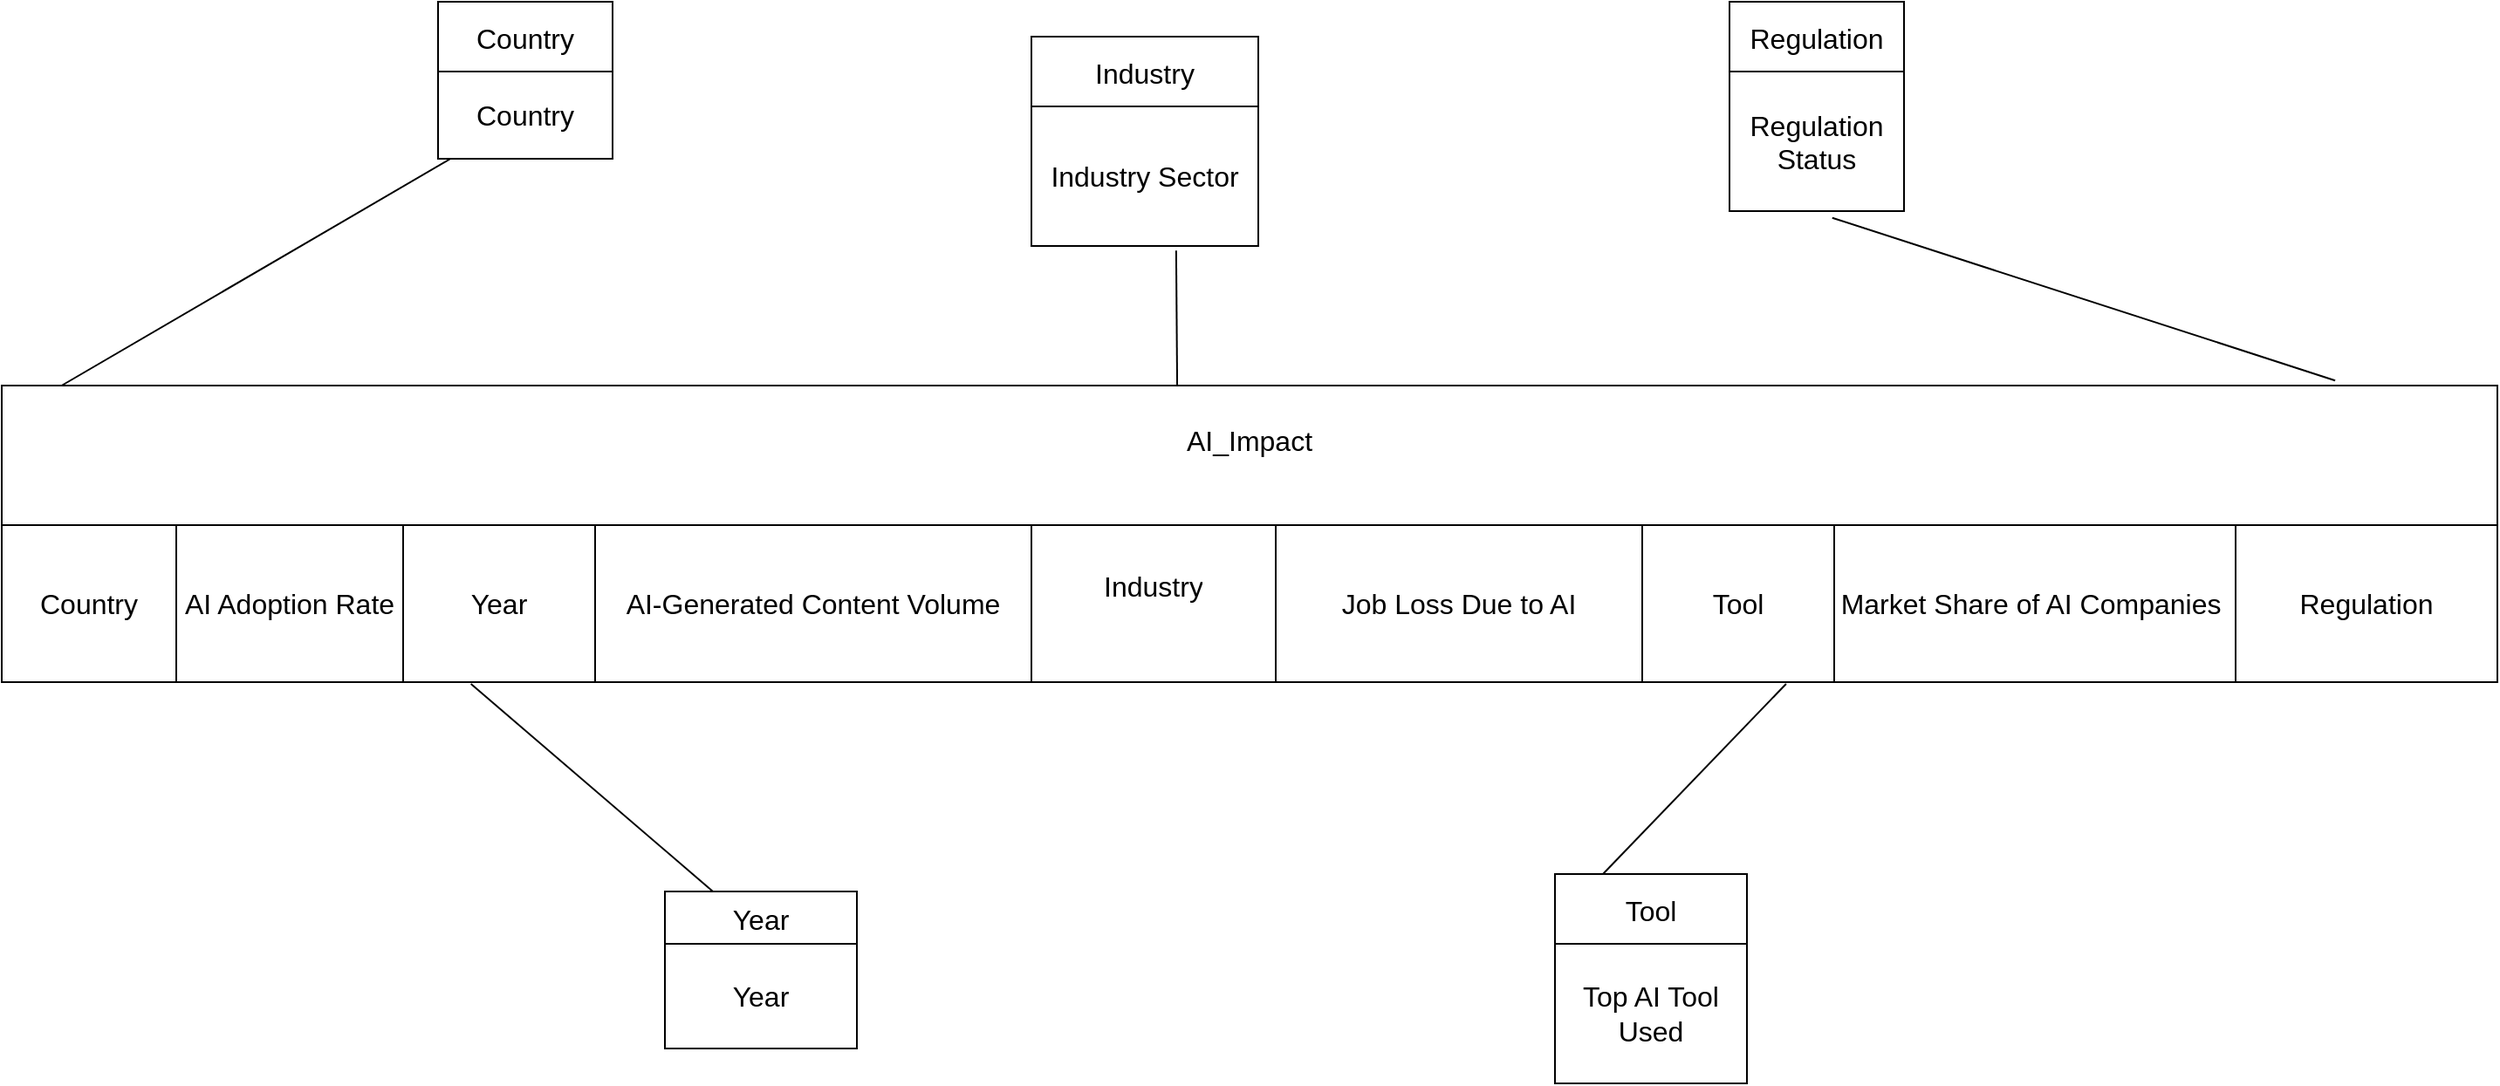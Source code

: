 <mxfile version="24.8.0">
  <diagram name="Page-1" id="jfIS7xqueMN_NH-ixsL_">
    <mxGraphModel dx="1956" dy="964" grid="1" gridSize="10" guides="1" tooltips="1" connect="1" arrows="1" fold="1" page="1" pageScale="1" pageWidth="1700" pageHeight="1100" math="0" shadow="0">
      <root>
        <mxCell id="0" />
        <mxCell id="1" parent="0" />
        <mxCell id="6g4QMgIBRPuiD7ScBvU_-1" value="&#xa;AI_Impact&#xa;&#xa;" style="shape=table;startSize=80;container=1;collapsible=0;childLayout=tableLayout;strokeColor=default;fontSize=16;" vertex="1" parent="1">
          <mxGeometry x="120" y="380" width="1430" height="170.0" as="geometry" />
        </mxCell>
        <mxCell id="6g4QMgIBRPuiD7ScBvU_-2" value="" style="shape=tableRow;horizontal=0;startSize=0;swimlaneHead=0;swimlaneBody=0;strokeColor=inherit;top=0;left=0;bottom=0;right=0;collapsible=0;dropTarget=0;fillColor=none;points=[[0,0.5],[1,0.5]];portConstraint=eastwest;fontSize=16;" vertex="1" parent="6g4QMgIBRPuiD7ScBvU_-1">
          <mxGeometry y="80" width="1430" height="90" as="geometry" />
        </mxCell>
        <mxCell id="6g4QMgIBRPuiD7ScBvU_-76" value="Country" style="shape=partialRectangle;html=1;whiteSpace=wrap;connectable=0;strokeColor=inherit;overflow=hidden;fillColor=none;top=0;left=0;bottom=0;right=0;pointerEvents=1;fontSize=16;" vertex="1" parent="6g4QMgIBRPuiD7ScBvU_-2">
          <mxGeometry width="100" height="90" as="geometry">
            <mxRectangle width="100" height="90" as="alternateBounds" />
          </mxGeometry>
        </mxCell>
        <mxCell id="6g4QMgIBRPuiD7ScBvU_-18" value="AI Adoption Rate" style="shape=partialRectangle;html=1;whiteSpace=wrap;connectable=0;strokeColor=inherit;overflow=hidden;fillColor=none;top=0;left=0;bottom=0;right=0;pointerEvents=1;fontSize=16;" vertex="1" parent="6g4QMgIBRPuiD7ScBvU_-2">
          <mxGeometry x="100" width="130" height="90" as="geometry">
            <mxRectangle width="130" height="90" as="alternateBounds" />
          </mxGeometry>
        </mxCell>
        <mxCell id="6g4QMgIBRPuiD7ScBvU_-80" value="Year" style="shape=partialRectangle;html=1;whiteSpace=wrap;connectable=0;strokeColor=inherit;overflow=hidden;fillColor=none;top=0;left=0;bottom=0;right=0;pointerEvents=1;fontSize=16;" vertex="1" parent="6g4QMgIBRPuiD7ScBvU_-2">
          <mxGeometry x="230" width="110" height="90" as="geometry">
            <mxRectangle width="110" height="90" as="alternateBounds" />
          </mxGeometry>
        </mxCell>
        <mxCell id="6g4QMgIBRPuiD7ScBvU_-4" value="AI-Generated Content Volume" style="shape=partialRectangle;html=1;whiteSpace=wrap;connectable=0;strokeColor=inherit;overflow=hidden;fillColor=none;top=0;left=0;bottom=0;right=0;pointerEvents=1;fontSize=16;" vertex="1" parent="6g4QMgIBRPuiD7ScBvU_-2">
          <mxGeometry x="340" width="250" height="90" as="geometry">
            <mxRectangle width="250" height="90" as="alternateBounds" />
          </mxGeometry>
        </mxCell>
        <mxCell id="6g4QMgIBRPuiD7ScBvU_-81" value="&#xa;Industry&#xa;&#xa;" style="shape=partialRectangle;html=1;whiteSpace=wrap;connectable=0;strokeColor=inherit;overflow=hidden;fillColor=none;top=0;left=0;bottom=0;right=0;pointerEvents=1;fontSize=16;" vertex="1" parent="6g4QMgIBRPuiD7ScBvU_-2">
          <mxGeometry x="590" width="140" height="90" as="geometry">
            <mxRectangle width="140" height="90" as="alternateBounds" />
          </mxGeometry>
        </mxCell>
        <mxCell id="6g4QMgIBRPuiD7ScBvU_-30" value="Job Loss Due to AI" style="shape=partialRectangle;html=1;whiteSpace=wrap;connectable=0;strokeColor=inherit;overflow=hidden;fillColor=none;top=0;left=0;bottom=0;right=0;pointerEvents=1;fontSize=16;" vertex="1" parent="6g4QMgIBRPuiD7ScBvU_-2">
          <mxGeometry x="730" width="210" height="90" as="geometry">
            <mxRectangle width="210" height="90" as="alternateBounds" />
          </mxGeometry>
        </mxCell>
        <mxCell id="6g4QMgIBRPuiD7ScBvU_-83" value="Tool" style="shape=partialRectangle;html=1;whiteSpace=wrap;connectable=0;strokeColor=inherit;overflow=hidden;fillColor=none;top=0;left=0;bottom=0;right=0;pointerEvents=1;fontSize=16;" vertex="1" parent="6g4QMgIBRPuiD7ScBvU_-2">
          <mxGeometry x="940" width="110" height="90" as="geometry">
            <mxRectangle width="110" height="90" as="alternateBounds" />
          </mxGeometry>
        </mxCell>
        <mxCell id="6g4QMgIBRPuiD7ScBvU_-27" value="&lt;div style=&quot;&quot;&gt;Market Share of AI Companies&amp;nbsp;&lt;/div&gt;" style="shape=partialRectangle;html=1;whiteSpace=wrap;connectable=0;strokeColor=inherit;overflow=hidden;fillColor=none;top=0;left=0;bottom=0;right=0;pointerEvents=1;fontSize=16;align=center;" vertex="1" parent="6g4QMgIBRPuiD7ScBvU_-2">
          <mxGeometry x="1050" width="230" height="90" as="geometry">
            <mxRectangle width="230" height="90" as="alternateBounds" />
          </mxGeometry>
        </mxCell>
        <mxCell id="6g4QMgIBRPuiD7ScBvU_-24" value="Regulation" style="shape=partialRectangle;html=1;whiteSpace=wrap;connectable=0;strokeColor=inherit;overflow=hidden;fillColor=none;top=0;left=0;bottom=0;right=0;pointerEvents=1;fontSize=16;" vertex="1" parent="6g4QMgIBRPuiD7ScBvU_-2">
          <mxGeometry x="1280" width="150" height="90" as="geometry">
            <mxRectangle width="150" height="90" as="alternateBounds" />
          </mxGeometry>
        </mxCell>
        <mxCell id="6g4QMgIBRPuiD7ScBvU_-60" value="Regulation" style="shape=table;startSize=40;container=1;collapsible=0;childLayout=tableLayout;strokeColor=default;fontSize=16;" vertex="1" parent="1">
          <mxGeometry x="1110" y="160" width="100" height="120.0" as="geometry" />
        </mxCell>
        <mxCell id="6g4QMgIBRPuiD7ScBvU_-61" value="" style="shape=tableRow;horizontal=0;startSize=0;swimlaneHead=0;swimlaneBody=0;strokeColor=inherit;top=0;left=0;bottom=0;right=0;collapsible=0;dropTarget=0;fillColor=none;points=[[0,0.5],[1,0.5]];portConstraint=eastwest;fontSize=16;" vertex="1" parent="6g4QMgIBRPuiD7ScBvU_-60">
          <mxGeometry y="40" width="100" height="80" as="geometry" />
        </mxCell>
        <mxCell id="6g4QMgIBRPuiD7ScBvU_-62" value="&#xa;Regulation Status&#xa;&#xa;" style="shape=partialRectangle;html=1;whiteSpace=wrap;connectable=0;strokeColor=inherit;overflow=hidden;fillColor=none;top=0;left=0;bottom=0;right=0;pointerEvents=1;fontSize=16;" vertex="1" parent="6g4QMgIBRPuiD7ScBvU_-61">
          <mxGeometry width="100" height="80" as="geometry">
            <mxRectangle width="100" height="80" as="alternateBounds" />
          </mxGeometry>
        </mxCell>
        <mxCell id="6g4QMgIBRPuiD7ScBvU_-84" value="Country" style="shape=table;startSize=40;container=1;collapsible=0;childLayout=tableLayout;strokeColor=default;fontSize=16;" vertex="1" parent="1">
          <mxGeometry x="370" y="160" width="100.0" height="90.0" as="geometry" />
        </mxCell>
        <mxCell id="6g4QMgIBRPuiD7ScBvU_-85" value="" style="shape=tableRow;horizontal=0;startSize=0;swimlaneHead=0;swimlaneBody=0;strokeColor=inherit;top=0;left=0;bottom=0;right=0;collapsible=0;dropTarget=0;fillColor=none;points=[[0,0.5],[1,0.5]];portConstraint=eastwest;fontSize=16;" vertex="1" parent="6g4QMgIBRPuiD7ScBvU_-84">
          <mxGeometry y="40" width="100.0" height="50" as="geometry" />
        </mxCell>
        <mxCell id="6g4QMgIBRPuiD7ScBvU_-86" value="Country" style="shape=partialRectangle;html=1;whiteSpace=wrap;connectable=0;strokeColor=inherit;overflow=hidden;fillColor=none;top=0;left=0;bottom=0;right=0;pointerEvents=1;fontSize=16;" vertex="1" parent="6g4QMgIBRPuiD7ScBvU_-85">
          <mxGeometry width="100" height="50" as="geometry">
            <mxRectangle width="100" height="50" as="alternateBounds" />
          </mxGeometry>
        </mxCell>
        <mxCell id="6g4QMgIBRPuiD7ScBvU_-87" value="Tool" style="shape=table;startSize=40;container=1;collapsible=0;childLayout=tableLayout;strokeColor=default;fontSize=16;" vertex="1" parent="1">
          <mxGeometry x="1010" y="660" width="110" height="120" as="geometry" />
        </mxCell>
        <mxCell id="6g4QMgIBRPuiD7ScBvU_-88" value="" style="shape=tableRow;horizontal=0;startSize=0;swimlaneHead=0;swimlaneBody=0;strokeColor=inherit;top=0;left=0;bottom=0;right=0;collapsible=0;dropTarget=0;fillColor=none;points=[[0,0.5],[1,0.5]];portConstraint=eastwest;fontSize=16;" vertex="1" parent="6g4QMgIBRPuiD7ScBvU_-87">
          <mxGeometry y="40" width="110" height="80" as="geometry" />
        </mxCell>
        <mxCell id="6g4QMgIBRPuiD7ScBvU_-89" value="Top AI Tool Used" style="shape=partialRectangle;html=1;whiteSpace=wrap;connectable=0;strokeColor=inherit;overflow=hidden;fillColor=none;top=0;left=0;bottom=0;right=0;pointerEvents=1;fontSize=16;" vertex="1" parent="6g4QMgIBRPuiD7ScBvU_-88">
          <mxGeometry width="110" height="80" as="geometry">
            <mxRectangle width="110" height="80" as="alternateBounds" />
          </mxGeometry>
        </mxCell>
        <mxCell id="6g4QMgIBRPuiD7ScBvU_-90" value="Industry" style="shape=table;startSize=40;container=1;collapsible=0;childLayout=tableLayout;strokeColor=default;fontSize=16;" vertex="1" parent="1">
          <mxGeometry x="710" y="180" width="130" height="120.0" as="geometry" />
        </mxCell>
        <mxCell id="6g4QMgIBRPuiD7ScBvU_-91" value="" style="shape=tableRow;horizontal=0;startSize=0;swimlaneHead=0;swimlaneBody=0;strokeColor=inherit;top=0;left=0;bottom=0;right=0;collapsible=0;dropTarget=0;fillColor=none;points=[[0,0.5],[1,0.5]];portConstraint=eastwest;fontSize=16;" vertex="1" parent="6g4QMgIBRPuiD7ScBvU_-90">
          <mxGeometry y="40" width="130" height="80" as="geometry" />
        </mxCell>
        <mxCell id="6g4QMgIBRPuiD7ScBvU_-92" value="Industry Sector" style="shape=partialRectangle;html=1;whiteSpace=wrap;connectable=0;strokeColor=inherit;overflow=hidden;fillColor=none;top=0;left=0;bottom=0;right=0;pointerEvents=1;fontSize=16;" vertex="1" parent="6g4QMgIBRPuiD7ScBvU_-91">
          <mxGeometry width="130" height="80" as="geometry">
            <mxRectangle width="130" height="80" as="alternateBounds" />
          </mxGeometry>
        </mxCell>
        <mxCell id="6g4QMgIBRPuiD7ScBvU_-105" value="" style="endArrow=none;html=1;rounded=0;entryX=0.25;entryY=0;entryDx=0;entryDy=0;exitX=0.188;exitY=1.011;exitDx=0;exitDy=0;exitPerimeter=0;" edge="1" parent="1" source="6g4QMgIBRPuiD7ScBvU_-2" target="6g4QMgIBRPuiD7ScBvU_-110">
          <mxGeometry relative="1" as="geometry">
            <mxPoint x="410" y="560" as="sourcePoint" />
            <mxPoint x="555" y="650" as="targetPoint" />
          </mxGeometry>
        </mxCell>
        <mxCell id="6g4QMgIBRPuiD7ScBvU_-106" value="" style="endArrow=none;html=1;rounded=0;entryX=0.024;entryY=0;entryDx=0;entryDy=0;entryPerimeter=0;" edge="1" parent="1" source="6g4QMgIBRPuiD7ScBvU_-85" target="6g4QMgIBRPuiD7ScBvU_-1">
          <mxGeometry relative="1" as="geometry">
            <mxPoint x="130" y="300" as="sourcePoint" />
            <mxPoint x="296" y="399" as="targetPoint" />
          </mxGeometry>
        </mxCell>
        <mxCell id="6g4QMgIBRPuiD7ScBvU_-107" value="" style="endArrow=none;html=1;rounded=0;exitX=0.471;exitY=0.003;exitDx=0;exitDy=0;exitPerimeter=0;entryX=0.638;entryY=1.033;entryDx=0;entryDy=0;entryPerimeter=0;" edge="1" parent="1" source="6g4QMgIBRPuiD7ScBvU_-1" target="6g4QMgIBRPuiD7ScBvU_-91">
          <mxGeometry relative="1" as="geometry">
            <mxPoint x="780" y="370" as="sourcePoint" />
            <mxPoint x="794" y="290" as="targetPoint" />
          </mxGeometry>
        </mxCell>
        <mxCell id="6g4QMgIBRPuiD7ScBvU_-108" value="" style="endArrow=none;html=1;rounded=0;entryX=0.715;entryY=1.011;entryDx=0;entryDy=0;entryPerimeter=0;exitX=0.25;exitY=0;exitDx=0;exitDy=0;" edge="1" parent="1" source="6g4QMgIBRPuiD7ScBvU_-87" target="6g4QMgIBRPuiD7ScBvU_-2">
          <mxGeometry relative="1" as="geometry">
            <mxPoint x="1110" y="620" as="sourcePoint" />
            <mxPoint x="1270" y="620" as="targetPoint" />
          </mxGeometry>
        </mxCell>
        <mxCell id="6g4QMgIBRPuiD7ScBvU_-109" value="" style="endArrow=none;html=1;rounded=0;entryX=0.935;entryY=-0.017;entryDx=0;entryDy=0;entryPerimeter=0;exitX=0.589;exitY=1.048;exitDx=0;exitDy=0;exitPerimeter=0;" edge="1" parent="1" source="6g4QMgIBRPuiD7ScBvU_-61" target="6g4QMgIBRPuiD7ScBvU_-1">
          <mxGeometry relative="1" as="geometry">
            <mxPoint x="1230" y="230" as="sourcePoint" />
            <mxPoint x="1444" y="551" as="targetPoint" />
          </mxGeometry>
        </mxCell>
        <mxCell id="6g4QMgIBRPuiD7ScBvU_-110" value="Year" style="shape=table;startSize=30;container=1;collapsible=0;childLayout=tableLayout;strokeColor=default;fontSize=16;" vertex="1" parent="1">
          <mxGeometry x="500" y="670" width="110" height="90" as="geometry" />
        </mxCell>
        <mxCell id="6g4QMgIBRPuiD7ScBvU_-111" value="" style="shape=tableRow;horizontal=0;startSize=0;swimlaneHead=0;swimlaneBody=0;strokeColor=inherit;top=0;left=0;bottom=0;right=0;collapsible=0;dropTarget=0;fillColor=none;points=[[0,0.5],[1,0.5]];portConstraint=eastwest;fontSize=16;" vertex="1" parent="6g4QMgIBRPuiD7ScBvU_-110">
          <mxGeometry y="30" width="110" height="60" as="geometry" />
        </mxCell>
        <mxCell id="6g4QMgIBRPuiD7ScBvU_-112" value="Year" style="shape=partialRectangle;html=1;whiteSpace=wrap;connectable=0;strokeColor=inherit;overflow=hidden;fillColor=none;top=0;left=0;bottom=0;right=0;pointerEvents=1;fontSize=16;" vertex="1" parent="6g4QMgIBRPuiD7ScBvU_-111">
          <mxGeometry width="110" height="60" as="geometry">
            <mxRectangle width="110" height="60" as="alternateBounds" />
          </mxGeometry>
        </mxCell>
      </root>
    </mxGraphModel>
  </diagram>
</mxfile>
